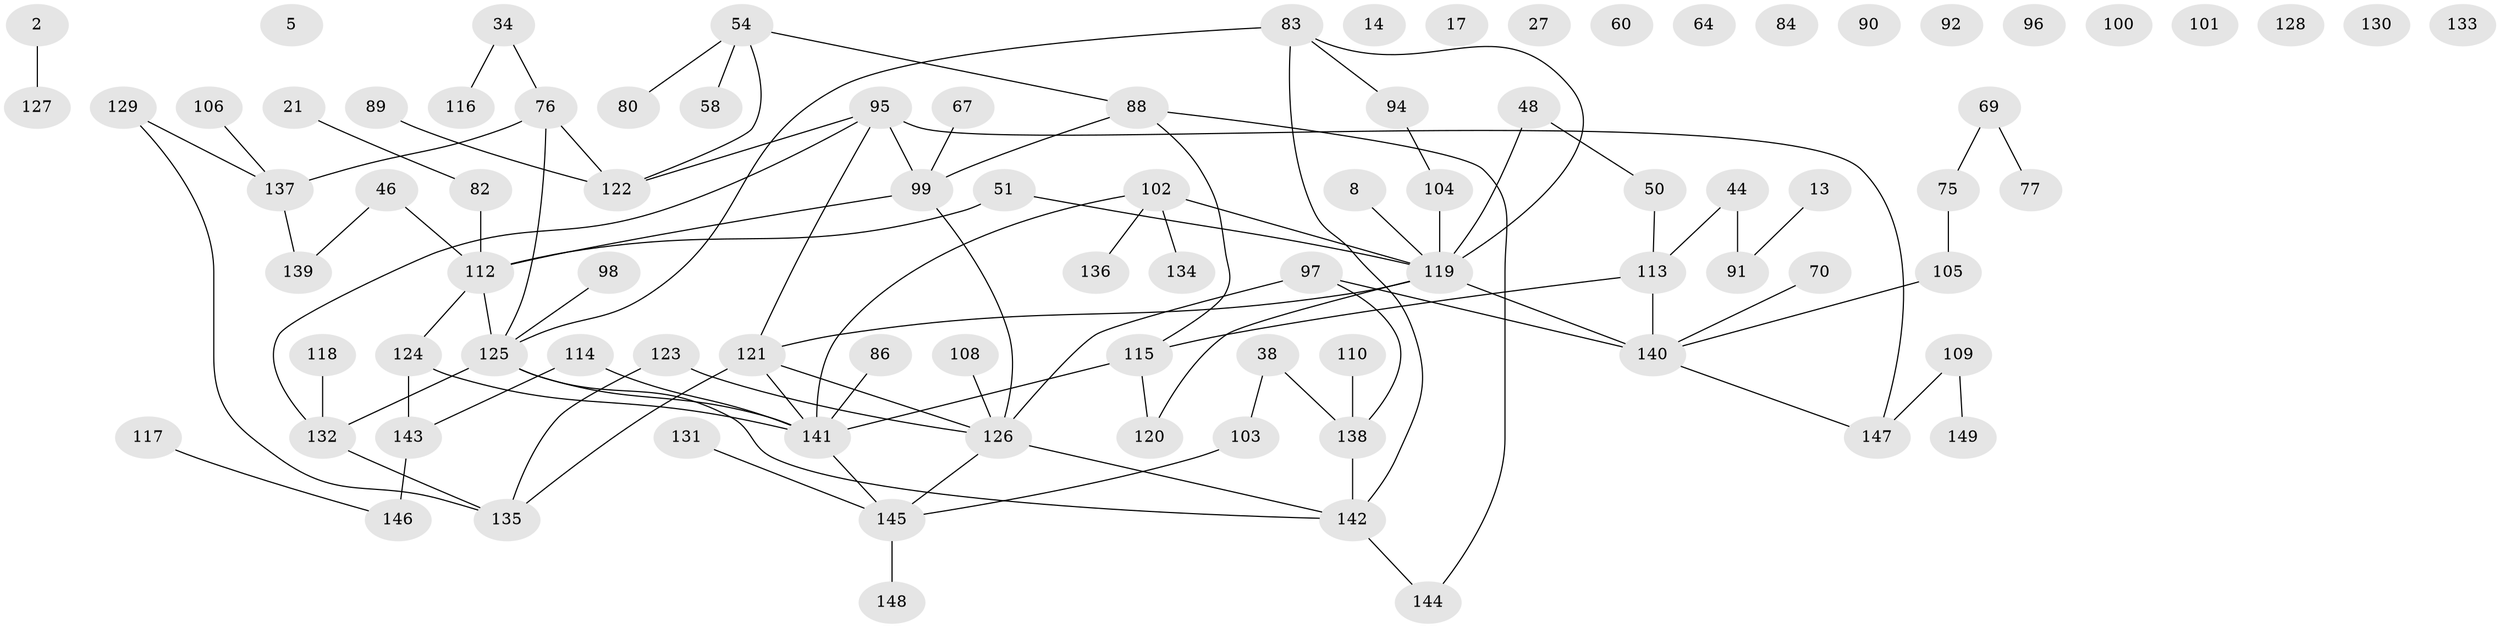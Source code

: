 // original degree distribution, {3: 0.2348993288590604, 1: 0.2348993288590604, 6: 0.013422818791946308, 0: 0.10067114093959731, 2: 0.2550335570469799, 4: 0.12080536912751678, 5: 0.040268456375838924}
// Generated by graph-tools (version 1.1) at 2025/43/03/04/25 21:43:14]
// undirected, 89 vertices, 99 edges
graph export_dot {
graph [start="1"]
  node [color=gray90,style=filled];
  2;
  5;
  8;
  13;
  14;
  17;
  21;
  27;
  34;
  38;
  44;
  46 [super="+26"];
  48;
  50;
  51 [super="+9"];
  54 [super="+18+19+41+45"];
  58;
  60;
  64;
  67;
  69 [super="+36"];
  70;
  75;
  76 [super="+11"];
  77;
  80;
  82;
  83;
  84;
  86;
  88;
  89;
  90;
  91;
  92;
  94;
  95 [super="+37"];
  96;
  97;
  98;
  99 [super="+55"];
  100;
  101;
  102 [super="+49+30"];
  103;
  104 [super="+3"];
  105;
  106;
  108;
  109;
  110;
  112 [super="+12"];
  113 [super="+31+47"];
  114;
  115;
  116;
  117;
  118;
  119 [super="+35+59+78"];
  120;
  121 [super="+53"];
  122 [super="+93+62+85"];
  123;
  124 [super="+73"];
  125 [super="+29+66+61+107"];
  126 [super="+4+43"];
  127;
  128;
  129 [super="+81"];
  130;
  131;
  132;
  133;
  134;
  135;
  136;
  137;
  138;
  139;
  140 [super="+32+79"];
  141 [super="+24+28"];
  142 [super="+111"];
  143 [super="+42"];
  144;
  145 [super="+65+71"];
  146 [super="+68"];
  147 [super="+39+20+87"];
  148;
  149;
  2 -- 127;
  8 -- 119;
  13 -- 91;
  21 -- 82;
  34 -- 76;
  34 -- 116;
  38 -- 103;
  38 -- 138;
  44 -- 91;
  44 -- 113;
  46 -- 139;
  46 -- 112;
  48 -- 50;
  48 -- 119;
  50 -- 113;
  51 -- 112 [weight=2];
  51 -- 119;
  54 -- 80;
  54 -- 88;
  54 -- 58;
  54 -- 122;
  67 -- 99;
  69 -- 75;
  69 -- 77;
  70 -- 140;
  75 -- 105;
  76 -- 137;
  76 -- 125;
  76 -- 122;
  82 -- 112;
  83 -- 94;
  83 -- 142 [weight=2];
  83 -- 125;
  83 -- 119;
  86 -- 141;
  88 -- 99;
  88 -- 115;
  88 -- 144;
  89 -- 122;
  94 -- 104;
  95 -- 132;
  95 -- 99;
  95 -- 121;
  95 -- 147;
  95 -- 122;
  97 -- 138;
  97 -- 126;
  97 -- 140;
  98 -- 125;
  99 -- 126;
  99 -- 112;
  102 -- 136;
  102 -- 134;
  102 -- 141;
  102 -- 119;
  103 -- 145;
  104 -- 119;
  105 -- 140;
  106 -- 137;
  108 -- 126;
  109 -- 149;
  109 -- 147;
  110 -- 138;
  112 -- 124;
  112 -- 125 [weight=2];
  113 -- 115 [weight=2];
  113 -- 140 [weight=2];
  114 -- 141;
  114 -- 143;
  115 -- 120;
  115 -- 141;
  117 -- 146;
  118 -- 132;
  119 -- 140;
  119 -- 121;
  119 -- 120;
  121 -- 126;
  121 -- 135;
  121 -- 141;
  123 -- 135;
  123 -- 126;
  124 -- 143;
  124 -- 141;
  125 -- 141;
  125 -- 142;
  125 -- 132;
  126 -- 142 [weight=2];
  126 -- 145;
  129 -- 137;
  129 -- 135;
  131 -- 145;
  132 -- 135;
  137 -- 139;
  138 -- 142;
  140 -- 147;
  141 -- 145;
  142 -- 144;
  143 -- 146;
  145 -- 148;
}
